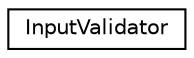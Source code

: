 digraph "Graphical Class Hierarchy"
{
  edge [fontname="Helvetica",fontsize="10",labelfontname="Helvetica",labelfontsize="10"];
  node [fontname="Helvetica",fontsize="10",shape=record];
  rankdir="LR";
  Node1 [label="InputValidator",height=0.2,width=0.4,color="black", fillcolor="white", style="filled",URL="$classInputValidator.html"];
}
